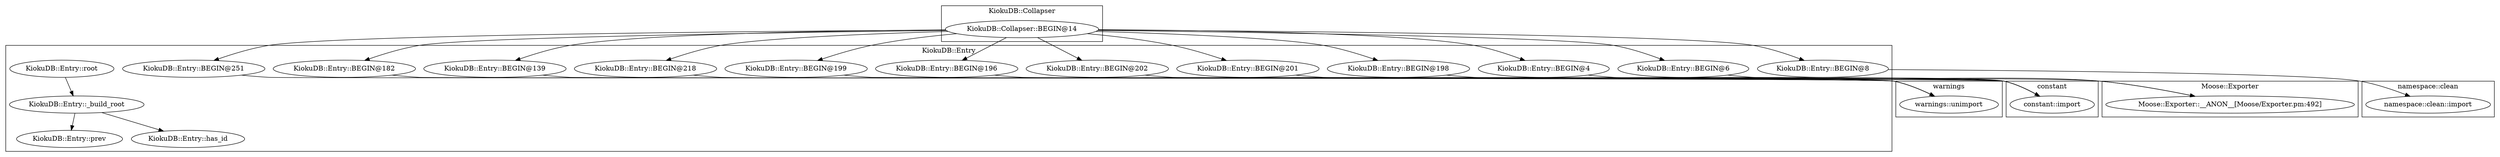 digraph {
graph [overlap=false]
subgraph cluster_constant {
	label="constant";
	"constant::import";
}
subgraph cluster_namespace_clean {
	label="namespace::clean";
	"namespace::clean::import";
}
subgraph cluster_warnings {
	label="warnings";
	"warnings::unimport";
}
subgraph cluster_KiokuDB_Collapser {
	label="KiokuDB::Collapser";
	"KiokuDB::Collapser::BEGIN@14";
}
subgraph cluster_KiokuDB_Entry {
	label="KiokuDB::Entry";
	"KiokuDB::Entry::prev";
	"KiokuDB::Entry::root";
	"KiokuDB::Entry::BEGIN@218";
	"KiokuDB::Entry::BEGIN@201";
	"KiokuDB::Entry::BEGIN@139";
	"KiokuDB::Entry::BEGIN@6";
	"KiokuDB::Entry::BEGIN@202";
	"KiokuDB::Entry::BEGIN@196";
	"KiokuDB::Entry::BEGIN@182";
	"KiokuDB::Entry::_build_root";
	"KiokuDB::Entry::has_id";
	"KiokuDB::Entry::BEGIN@4";
	"KiokuDB::Entry::BEGIN@251";
	"KiokuDB::Entry::BEGIN@8";
	"KiokuDB::Entry::BEGIN@199";
	"KiokuDB::Entry::BEGIN@198";
}
subgraph cluster_Moose_Exporter {
	label="Moose::Exporter";
	"Moose::Exporter::__ANON__[Moose/Exporter.pm:492]";
}
"KiokuDB::Collapser::BEGIN@14" -> "KiokuDB::Entry::BEGIN@202";
"KiokuDB::Collapser::BEGIN@14" -> "KiokuDB::Entry::BEGIN@218";
"KiokuDB::Entry::root" -> "KiokuDB::Entry::_build_root";
"KiokuDB::Collapser::BEGIN@14" -> "KiokuDB::Entry::BEGIN@199";
"KiokuDB::Entry::_build_root" -> "KiokuDB::Entry::has_id";
"KiokuDB::Collapser::BEGIN@14" -> "KiokuDB::Entry::BEGIN@139";
"KiokuDB::Collapser::BEGIN@14" -> "KiokuDB::Entry::BEGIN@4";
"KiokuDB::Entry::BEGIN@196" -> "constant::import";
"KiokuDB::Entry::BEGIN@198" -> "constant::import";
"KiokuDB::Entry::BEGIN@202" -> "constant::import";
"KiokuDB::Entry::BEGIN@201" -> "constant::import";
"KiokuDB::Entry::BEGIN@199" -> "constant::import";
"KiokuDB::Entry::BEGIN@8" -> "namespace::clean::import";
"KiokuDB::Collapser::BEGIN@14" -> "KiokuDB::Entry::BEGIN@251";
"KiokuDB::Entry::BEGIN@6" -> "Moose::Exporter::__ANON__[Moose/Exporter.pm:492]";
"KiokuDB::Entry::BEGIN@4" -> "Moose::Exporter::__ANON__[Moose/Exporter.pm:492]";
"KiokuDB::Collapser::BEGIN@14" -> "KiokuDB::Entry::BEGIN@6";
"KiokuDB::Collapser::BEGIN@14" -> "KiokuDB::Entry::BEGIN@182";
"KiokuDB::Entry::BEGIN@218" -> "warnings::unimport";
"KiokuDB::Entry::BEGIN@139" -> "warnings::unimport";
"KiokuDB::Entry::BEGIN@251" -> "warnings::unimport";
"KiokuDB::Entry::BEGIN@182" -> "warnings::unimport";
"KiokuDB::Collapser::BEGIN@14" -> "KiokuDB::Entry::BEGIN@8";
"KiokuDB::Collapser::BEGIN@14" -> "KiokuDB::Entry::BEGIN@196";
"KiokuDB::Collapser::BEGIN@14" -> "KiokuDB::Entry::BEGIN@198";
"KiokuDB::Collapser::BEGIN@14" -> "KiokuDB::Entry::BEGIN@201";
"KiokuDB::Entry::_build_root" -> "KiokuDB::Entry::prev";
}
